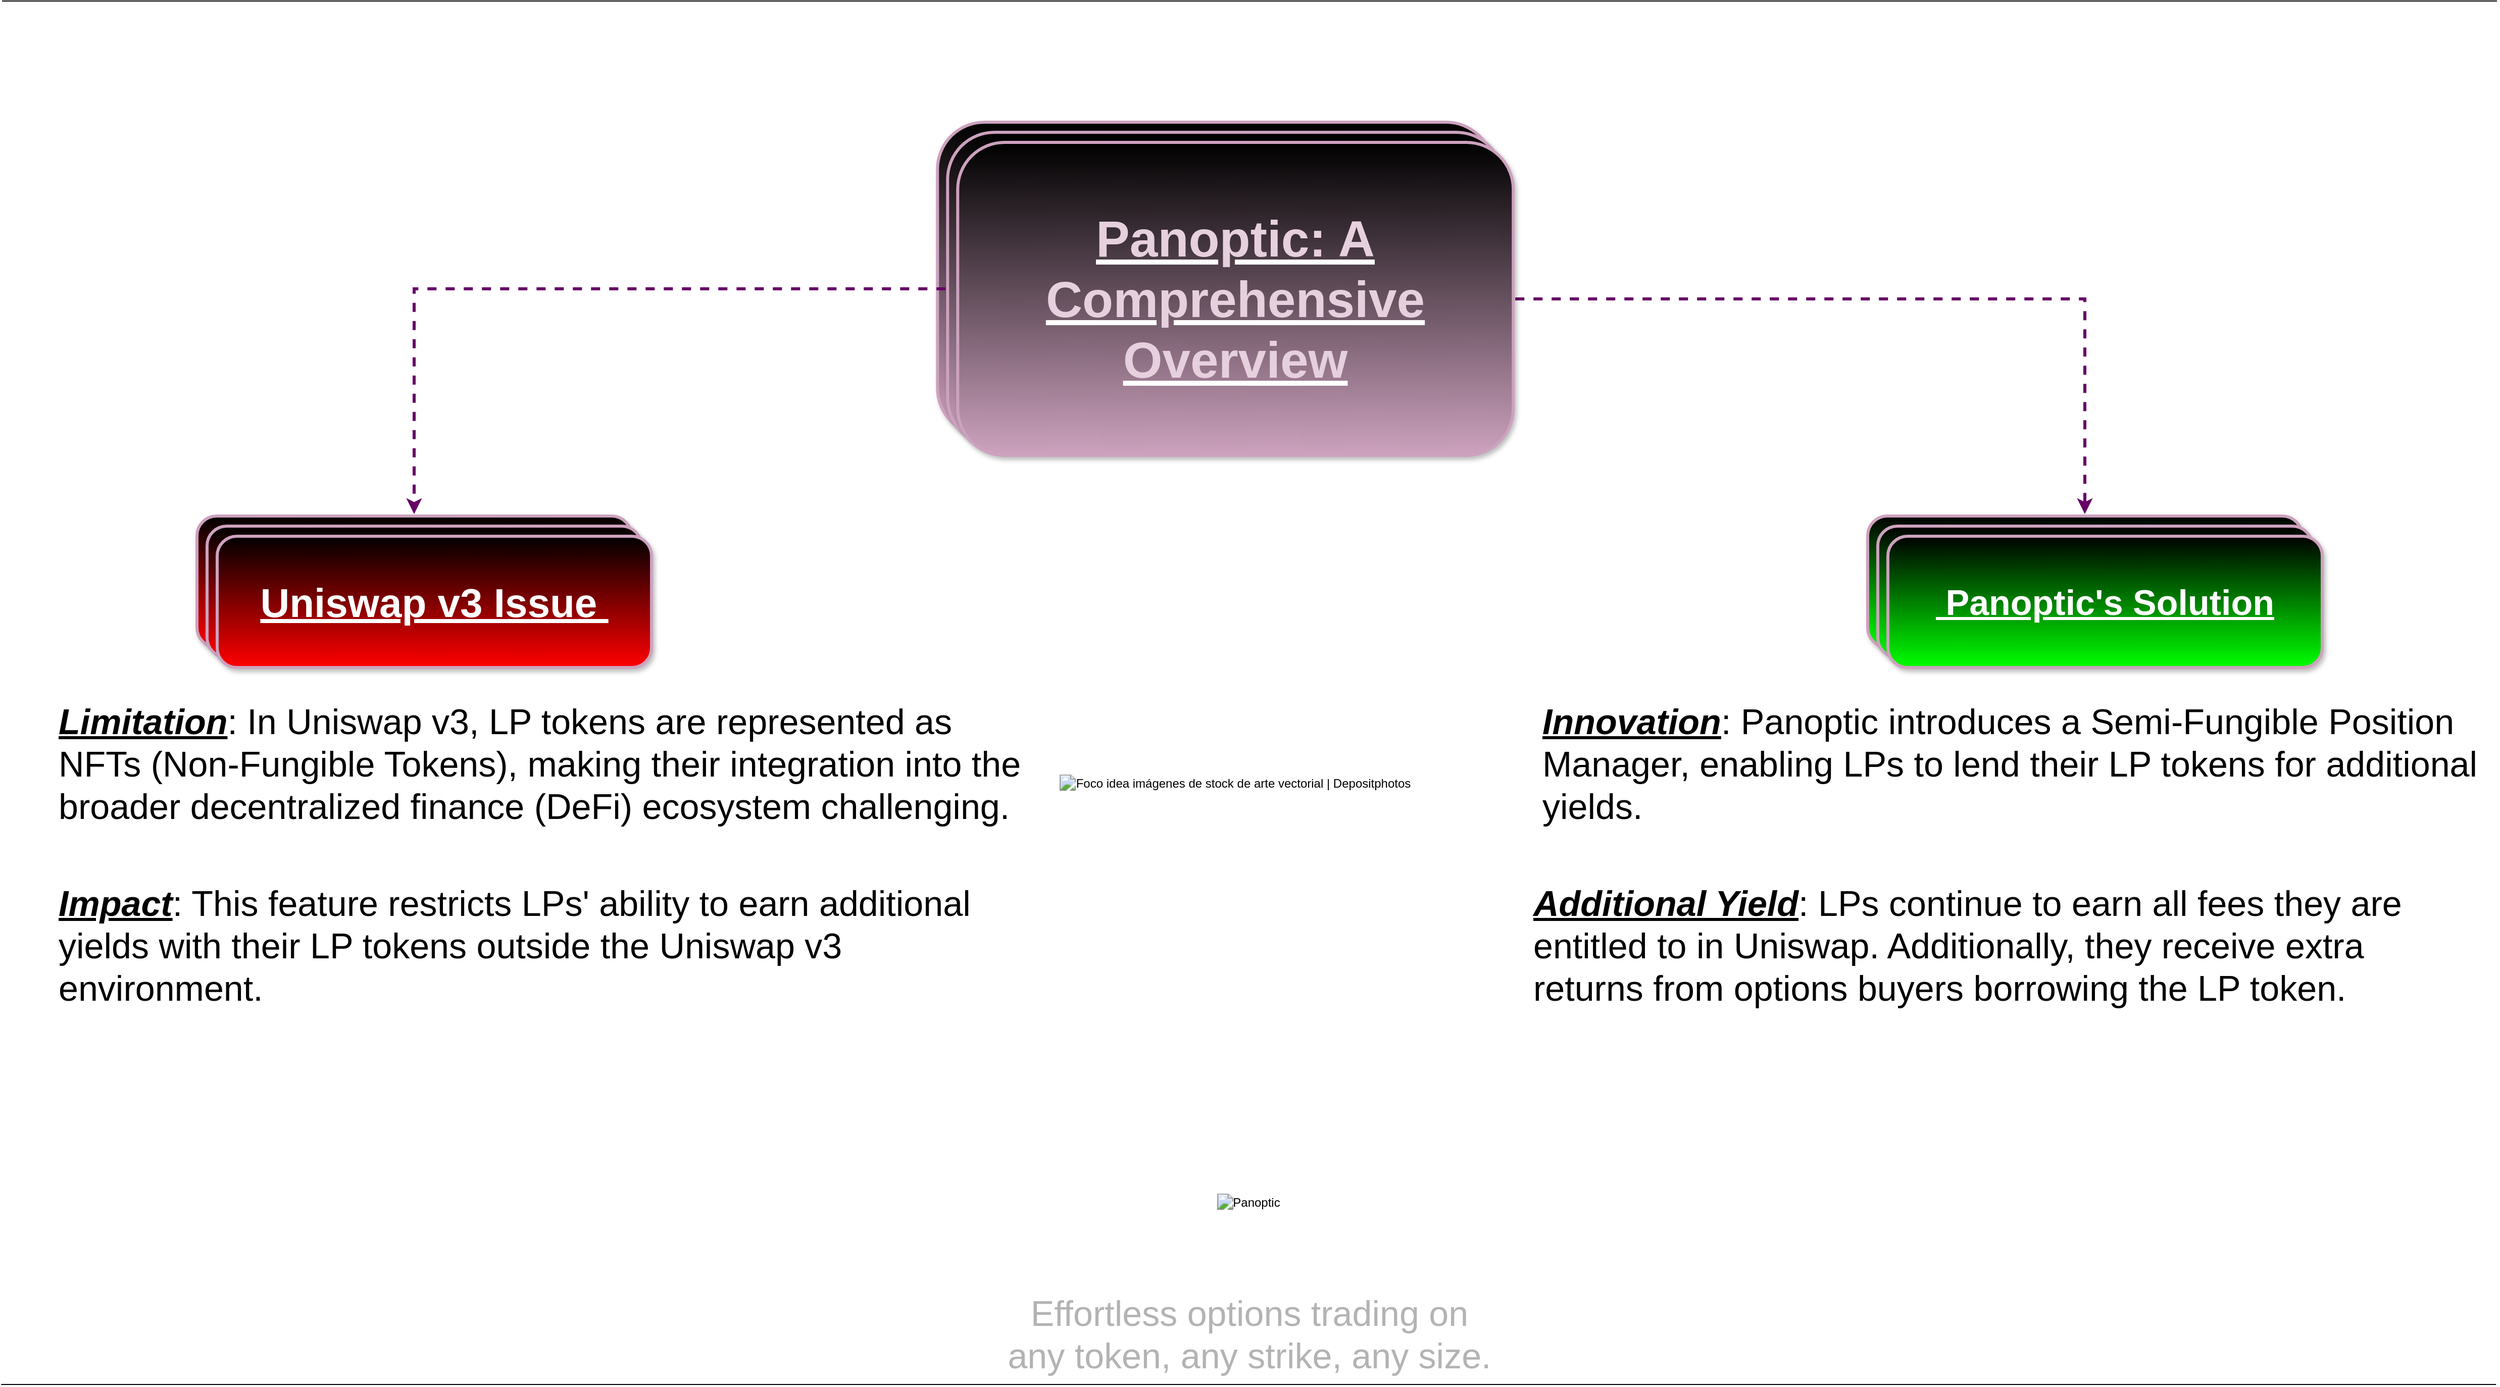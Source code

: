 <mxfile version="22.1.4" type="github">
  <diagram name="Página-1" id="RUMpiztHQp5-wmgeoceu">
    <mxGraphModel dx="2727" dy="1447" grid="1" gridSize="10" guides="1" tooltips="1" connect="1" arrows="1" fold="1" page="1" pageScale="1" pageWidth="827" pageHeight="1169" math="0" shadow="0">
      <root>
        <mxCell id="0" />
        <mxCell id="1" parent="0" />
        <mxCell id="-5qn54PH58xvQLjcYl3t-2" value="&lt;div style=&quot;&quot;&gt;&lt;div style=&quot;line-height: 19px;&quot;&gt;&lt;img alt=&quot;Panoptic&quot; src=&quot;https://code4rena.com/_next/image?url=https%3A%2F%2Fstorage.googleapis.com%2Fcdn-c4-uploads-v0%2Fuploads%2Fve7mSg8Pcp2.0&amp;amp;w=256&amp;amp;q=75&quot;&gt;&lt;br&gt;&lt;/div&gt;&lt;/div&gt;" style="text;html=1;strokeColor=none;fillColor=none;align=center;verticalAlign=middle;whiteSpace=wrap;rounded=0;" vertex="1" parent="1">
          <mxGeometry x="1110.13" y="1100.0" width="260" height="260" as="geometry" />
        </mxCell>
        <mxCell id="-5qn54PH58xvQLjcYl3t-3" value="&lt;font color=&quot;#b3b3b3&quot; style=&quot;font-size: 35px;&quot;&gt;Effortless options trading on any token, any strike, any size.&lt;/font&gt;" style="text;html=1;strokeColor=none;fillColor=none;align=center;verticalAlign=middle;whiteSpace=wrap;rounded=0;fontSize=11;fontFamily=Helvetica;fontColor=default;" vertex="1" parent="1">
          <mxGeometry x="999" y="1320" width="484" height="80" as="geometry" />
        </mxCell>
        <mxCell id="-5qn54PH58xvQLjcYl3t-107" value="" style="endArrow=none;html=1;rounded=0;" edge="1" parent="1">
          <mxGeometry relative="1" as="geometry">
            <mxPoint x="5.13" y="1410" as="sourcePoint" />
            <mxPoint x="2475.13" y="1410" as="targetPoint" />
          </mxGeometry>
        </mxCell>
        <mxCell id="-5qn54PH58xvQLjcYl3t-108" value="" style="resizable=0;html=1;whiteSpace=wrap;align=right;verticalAlign=bottom;" connectable="0" vertex="1" parent="-5qn54PH58xvQLjcYl3t-107">
          <mxGeometry x="1" relative="1" as="geometry" />
        </mxCell>
        <mxCell id="-5qn54PH58xvQLjcYl3t-109" value="" style="endArrow=none;html=1;rounded=0;" edge="1" parent="1">
          <mxGeometry relative="1" as="geometry">
            <mxPoint x="6" y="40" as="sourcePoint" />
            <mxPoint x="2476" y="40" as="targetPoint" />
          </mxGeometry>
        </mxCell>
        <mxCell id="-5qn54PH58xvQLjcYl3t-110" value="" style="resizable=0;html=1;whiteSpace=wrap;align=right;verticalAlign=bottom;" connectable="0" vertex="1" parent="-5qn54PH58xvQLjcYl3t-109">
          <mxGeometry x="1" relative="1" as="geometry" />
        </mxCell>
        <mxCell id="-5qn54PH58xvQLjcYl3t-353" style="edgeStyle=orthogonalEdgeStyle;shape=connector;rounded=0;orthogonalLoop=1;jettySize=auto;html=1;exitX=1;exitY=0.5;exitDx=0;exitDy=0;entryX=0.5;entryY=1;entryDx=0;entryDy=0;dashed=1;labelBackgroundColor=default;strokeColor=#660066;strokeWidth=3;align=center;verticalAlign=middle;fontFamily=Helvetica;fontSize=11;fontColor=default;endArrow=classic;" edge="1" parent="1" target="-5qn54PH58xvQLjcYl3t-349">
          <mxGeometry relative="1" as="geometry">
            <mxPoint x="1347.25" y="213.125" as="sourcePoint" />
          </mxGeometry>
        </mxCell>
        <mxCell id="-5qn54PH58xvQLjcYl3t-354" style="edgeStyle=orthogonalEdgeStyle;shape=connector;rounded=0;orthogonalLoop=1;jettySize=auto;html=1;exitX=1;exitY=0.5;exitDx=0;exitDy=0;entryX=0.5;entryY=1;entryDx=0;entryDy=0;dashed=1;labelBackgroundColor=default;strokeColor=#660066;strokeWidth=3;align=center;verticalAlign=middle;fontFamily=Helvetica;fontSize=11;fontColor=default;endArrow=classic;" edge="1" parent="1" target="-5qn54PH58xvQLjcYl3t-350">
          <mxGeometry relative="1" as="geometry">
            <mxPoint x="1790.39" y="213.125" as="sourcePoint" />
          </mxGeometry>
        </mxCell>
        <mxCell id="-5qn54PH58xvQLjcYl3t-390" style="edgeStyle=orthogonalEdgeStyle;shape=connector;rounded=0;orthogonalLoop=1;jettySize=auto;html=1;exitX=0.5;exitY=0;exitDx=0;exitDy=0;entryX=0.5;entryY=0;entryDx=0;entryDy=0;dashed=1;labelBackgroundColor=default;strokeColor=#660066;strokeWidth=3;align=center;verticalAlign=middle;fontFamily=Helvetica;fontSize=11;fontColor=default;endArrow=classic;" edge="1" parent="1" target="-5qn54PH58xvQLjcYl3t-385">
          <mxGeometry relative="1" as="geometry">
            <mxPoint x="770" y="423.75" as="sourcePoint" />
          </mxGeometry>
        </mxCell>
        <mxCell id="-5qn54PH58xvQLjcYl3t-480" value="&lt;u style=&quot;border-color: var(--border-color); font-size: 50px;&quot;&gt;&lt;font color=&quot;#e6d0de&quot;&gt;&lt;b&gt;Panoptic: A Comprehensive Overview&lt;/b&gt;&lt;/font&gt;&lt;/u&gt;" style="text;html=1;strokeColor=#CDA2BE;fillColor=#000000;align=center;verticalAlign=middle;whiteSpace=wrap;rounded=1;gradientColor=#CDA2BE;strokeWidth=3;perimeterSpacing=2;shadow=1;dashed=0;fontColor=#FFFFFF;" vertex="1" parent="1">
          <mxGeometry x="932.13" y="160" width="550" height="310" as="geometry" />
        </mxCell>
        <mxCell id="-5qn54PH58xvQLjcYl3t-486" style="edgeStyle=orthogonalEdgeStyle;shape=connector;rounded=0;orthogonalLoop=1;jettySize=auto;html=1;exitX=0;exitY=0.5;exitDx=0;exitDy=0;entryX=0.5;entryY=0;entryDx=0;entryDy=0;dashed=1;labelBackgroundColor=default;strokeColor=#660066;strokeWidth=3;align=center;verticalAlign=middle;fontFamily=Helvetica;fontSize=11;fontColor=default;endArrow=classic;" edge="1" parent="1" source="-5qn54PH58xvQLjcYl3t-483" target="-5qn54PH58xvQLjcYl3t-485">
          <mxGeometry relative="1" as="geometry" />
        </mxCell>
        <mxCell id="-5qn54PH58xvQLjcYl3t-483" value="&lt;u style=&quot;border-color: var(--border-color); font-size: 50px;&quot;&gt;&lt;font color=&quot;#e6d0de&quot;&gt;&lt;b&gt;Panoptic: A Comprehensive Overview&lt;/b&gt;&lt;/font&gt;&lt;/u&gt;" style="text;html=1;strokeColor=#CDA2BE;fillColor=#000000;align=center;verticalAlign=middle;whiteSpace=wrap;rounded=1;gradientColor=#CDA2BE;strokeWidth=3;perimeterSpacing=2;shadow=1;dashed=0;fontColor=#FFFFFF;" vertex="1" parent="1">
          <mxGeometry x="942.13" y="170" width="550" height="310" as="geometry" />
        </mxCell>
        <mxCell id="-5qn54PH58xvQLjcYl3t-488" style="edgeStyle=orthogonalEdgeStyle;shape=connector;rounded=0;orthogonalLoop=1;jettySize=auto;html=1;exitX=1;exitY=0.5;exitDx=0;exitDy=0;entryX=0.5;entryY=0;entryDx=0;entryDy=0;dashed=1;labelBackgroundColor=default;strokeColor=#660066;strokeWidth=3;align=center;verticalAlign=middle;fontFamily=Helvetica;fontSize=11;fontColor=default;endArrow=classic;" edge="1" parent="1" source="-5qn54PH58xvQLjcYl3t-484" target="-5qn54PH58xvQLjcYl3t-487">
          <mxGeometry relative="1" as="geometry" />
        </mxCell>
        <mxCell id="-5qn54PH58xvQLjcYl3t-484" value="&lt;u style=&quot;border-color: var(--border-color); font-size: 50px;&quot;&gt;&lt;font color=&quot;#e6d0de&quot;&gt;&lt;b&gt;Panoptic: A Comprehensive Overview&lt;/b&gt;&lt;/font&gt;&lt;/u&gt;" style="text;html=1;strokeColor=#CDA2BE;fillColor=#000000;align=center;verticalAlign=middle;whiteSpace=wrap;rounded=1;gradientColor=#CDA2BE;strokeWidth=3;perimeterSpacing=2;shadow=1;dashed=0;fontColor=#FFFFFF;" vertex="1" parent="1">
          <mxGeometry x="952.13" y="180" width="550" height="310" as="geometry" />
        </mxCell>
        <mxCell id="-5qn54PH58xvQLjcYl3t-485" value="&lt;font size=&quot;1&quot;&gt;&lt;b style=&quot;&quot;&gt;&lt;u style=&quot;font-size: 40px;&quot;&gt;Uniswap v3 Issue&amp;nbsp;&lt;/u&gt;&lt;/b&gt;&lt;/font&gt;" style="text;html=1;strokeColor=#CDA2BE;fillColor=#000000;align=center;verticalAlign=middle;whiteSpace=wrap;rounded=1;gradientColor=#FF0000;strokeWidth=3;perimeterSpacing=2;shadow=1;dashed=0;fontColor=#FFFFFF;" vertex="1" parent="1">
          <mxGeometry x="199" y="550" width="430" height="130" as="geometry" />
        </mxCell>
        <mxCell id="-5qn54PH58xvQLjcYl3t-487" value="&lt;b&gt;&lt;font style=&quot;font-size: 35px;&quot;&gt;&lt;u&gt;&amp;nbsp;Panoptic&#39;s Solution&lt;/u&gt;&lt;/font&gt;&lt;/b&gt;" style="text;html=1;strokeColor=#CDA2BE;fillColor=#000000;align=center;verticalAlign=middle;whiteSpace=wrap;rounded=1;gradientColor=#00FF00;strokeWidth=3;perimeterSpacing=2;shadow=1;dashed=0;fontColor=#FFFFFF;" vertex="1" parent="1">
          <mxGeometry x="1853" y="550" width="430" height="130" as="geometry" />
        </mxCell>
        <mxCell id="-5qn54PH58xvQLjcYl3t-489" value="&lt;div style=&quot;&quot;&gt;&lt;div style=&quot;line-height: 19px;&quot;&gt;&lt;img alt=&quot;Foco idea imágenes de stock de arte vectorial | Depositphotos&quot; src=&quot;https://st3.depositphotos.com/1077687/12905/v/450/depositphotos_129058708-stock-illustration-bulb-with-gears-and-idea.jpg&quot;&gt;&lt;br&gt;&lt;/div&gt;&lt;/div&gt;" style="text;html=1;strokeColor=none;fillColor=none;align=center;verticalAlign=middle;whiteSpace=wrap;rounded=0;" vertex="1" parent="1">
          <mxGeometry x="924.97" y="510" width="604.31" height="610" as="geometry" />
        </mxCell>
        <mxCell id="-5qn54PH58xvQLjcYl3t-490" value="&lt;font style=&quot;font-size: 35px;&quot;&gt;&lt;i&gt;&lt;u&gt;&lt;b&gt;Limitation&lt;/b&gt;&lt;/u&gt;&lt;/i&gt;: In Uniswap v3, LP tokens are represented as NFTs (Non-Fungible Tokens), making their integration into the broader decentralized finance (DeFi) ecosystem challenging.&lt;/font&gt;" style="text;html=1;strokeColor=none;fillColor=none;align=left;verticalAlign=middle;whiteSpace=wrap;rounded=0;fontSize=11;fontFamily=Helvetica;fontColor=default;" vertex="1" parent="1">
          <mxGeometry x="60" y="720" width="960" height="150" as="geometry" />
        </mxCell>
        <mxCell id="-5qn54PH58xvQLjcYl3t-491" value="&lt;font style=&quot;font-size: 35px;&quot;&gt;&lt;b&gt;&lt;i&gt;&lt;u&gt;Impact&lt;/u&gt;&lt;/i&gt;&lt;/b&gt;: This feature restricts LPs&#39; ability to earn additional yields with their LP tokens outside the Uniswap v3 environment.&lt;/font&gt;" style="text;html=1;strokeColor=none;fillColor=none;align=left;verticalAlign=middle;whiteSpace=wrap;rounded=0;fontSize=11;fontFamily=Helvetica;fontColor=default;" vertex="1" parent="1">
          <mxGeometry x="60" y="900" width="960" height="150" as="geometry" />
        </mxCell>
        <mxCell id="-5qn54PH58xvQLjcYl3t-492" value="&lt;font style=&quot;font-size: 35px;&quot;&gt;&lt;i&gt;&lt;b&gt;&lt;u&gt;Innovation&lt;/u&gt;&lt;/b&gt;&lt;/i&gt;: Panoptic introduces a Semi-Fungible Position Manager, enabling LPs to lend their LP tokens for additional yields.&lt;/font&gt;" style="text;html=1;strokeColor=none;fillColor=none;align=left;verticalAlign=middle;whiteSpace=wrap;rounded=0;fontSize=11;fontFamily=Helvetica;fontColor=default;" vertex="1" parent="1">
          <mxGeometry x="1529.28" y="735" width="947.87" height="120" as="geometry" />
        </mxCell>
        <mxCell id="-5qn54PH58xvQLjcYl3t-493" value="&lt;font style=&quot;font-size: 35px;&quot;&gt;&lt;b&gt;&lt;i&gt;&lt;u&gt;Additional Yield&lt;/u&gt;&lt;/i&gt;&lt;/b&gt;: LPs continue to earn all fees they are entitled to in Uniswap. Additionally, they receive extra returns from options buyers borrowing the LP token.&lt;/font&gt;" style="text;html=1;strokeColor=none;fillColor=none;align=left;verticalAlign=middle;whiteSpace=wrap;rounded=0;fontSize=11;fontFamily=Helvetica;fontColor=default;" vertex="1" parent="1">
          <mxGeometry x="1520" y="910" width="940" height="130" as="geometry" />
        </mxCell>
        <mxCell id="-5qn54PH58xvQLjcYl3t-494" value="&lt;font size=&quot;1&quot;&gt;&lt;b style=&quot;&quot;&gt;&lt;u style=&quot;font-size: 40px;&quot;&gt;Uniswap v3 Issue&amp;nbsp;&lt;/u&gt;&lt;/b&gt;&lt;/font&gt;" style="text;html=1;strokeColor=#CDA2BE;fillColor=#000000;align=center;verticalAlign=middle;whiteSpace=wrap;rounded=1;gradientColor=#FF0000;strokeWidth=3;perimeterSpacing=2;shadow=1;dashed=0;fontColor=#FFFFFF;" vertex="1" parent="1">
          <mxGeometry x="209" y="560" width="430" height="130" as="geometry" />
        </mxCell>
        <mxCell id="-5qn54PH58xvQLjcYl3t-495" value="&lt;font size=&quot;1&quot;&gt;&lt;b style=&quot;&quot;&gt;&lt;u style=&quot;font-size: 40px;&quot;&gt;Uniswap v3 Issue&amp;nbsp;&lt;/u&gt;&lt;/b&gt;&lt;/font&gt;" style="text;html=1;strokeColor=#CDA2BE;fillColor=#000000;align=center;verticalAlign=middle;whiteSpace=wrap;rounded=1;gradientColor=#FF0000;strokeWidth=3;perimeterSpacing=2;shadow=1;dashed=0;fontColor=#FFFFFF;" vertex="1" parent="1">
          <mxGeometry x="219" y="570" width="430" height="130" as="geometry" />
        </mxCell>
        <mxCell id="-5qn54PH58xvQLjcYl3t-496" value="&lt;b&gt;&lt;font style=&quot;font-size: 35px;&quot;&gt;&lt;u&gt;&amp;nbsp;Panoptic&#39;s Solution&lt;/u&gt;&lt;/font&gt;&lt;/b&gt;" style="text;html=1;strokeColor=#CDA2BE;fillColor=#000000;align=center;verticalAlign=middle;whiteSpace=wrap;rounded=1;gradientColor=#00FF00;strokeWidth=3;perimeterSpacing=2;shadow=1;dashed=0;fontColor=#FFFFFF;" vertex="1" parent="1">
          <mxGeometry x="1863" y="560" width="430" height="130" as="geometry" />
        </mxCell>
        <mxCell id="-5qn54PH58xvQLjcYl3t-497" value="&lt;b&gt;&lt;font style=&quot;font-size: 35px;&quot;&gt;&lt;u&gt;&amp;nbsp;Panoptic&#39;s Solution&lt;/u&gt;&lt;/font&gt;&lt;/b&gt;" style="text;html=1;strokeColor=#CDA2BE;fillColor=#000000;align=center;verticalAlign=middle;whiteSpace=wrap;rounded=1;gradientColor=#00FF00;strokeWidth=3;perimeterSpacing=2;shadow=1;dashed=0;fontColor=#FFFFFF;" vertex="1" parent="1">
          <mxGeometry x="1873" y="570" width="430" height="130" as="geometry" />
        </mxCell>
      </root>
    </mxGraphModel>
  </diagram>
</mxfile>

